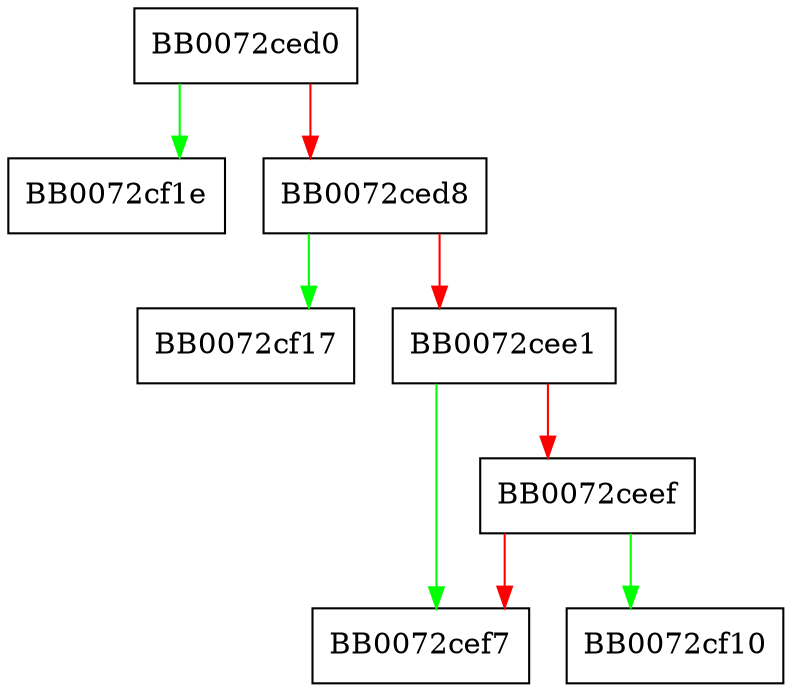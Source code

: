 digraph Camellia_set_key {
  node [shape="box"];
  graph [splines=ortho];
  BB0072ced0 -> BB0072cf1e [color="green"];
  BB0072ced0 -> BB0072ced8 [color="red"];
  BB0072ced8 -> BB0072cf17 [color="green"];
  BB0072ced8 -> BB0072cee1 [color="red"];
  BB0072cee1 -> BB0072cef7 [color="green"];
  BB0072cee1 -> BB0072ceef [color="red"];
  BB0072ceef -> BB0072cf10 [color="green"];
  BB0072ceef -> BB0072cef7 [color="red"];
}